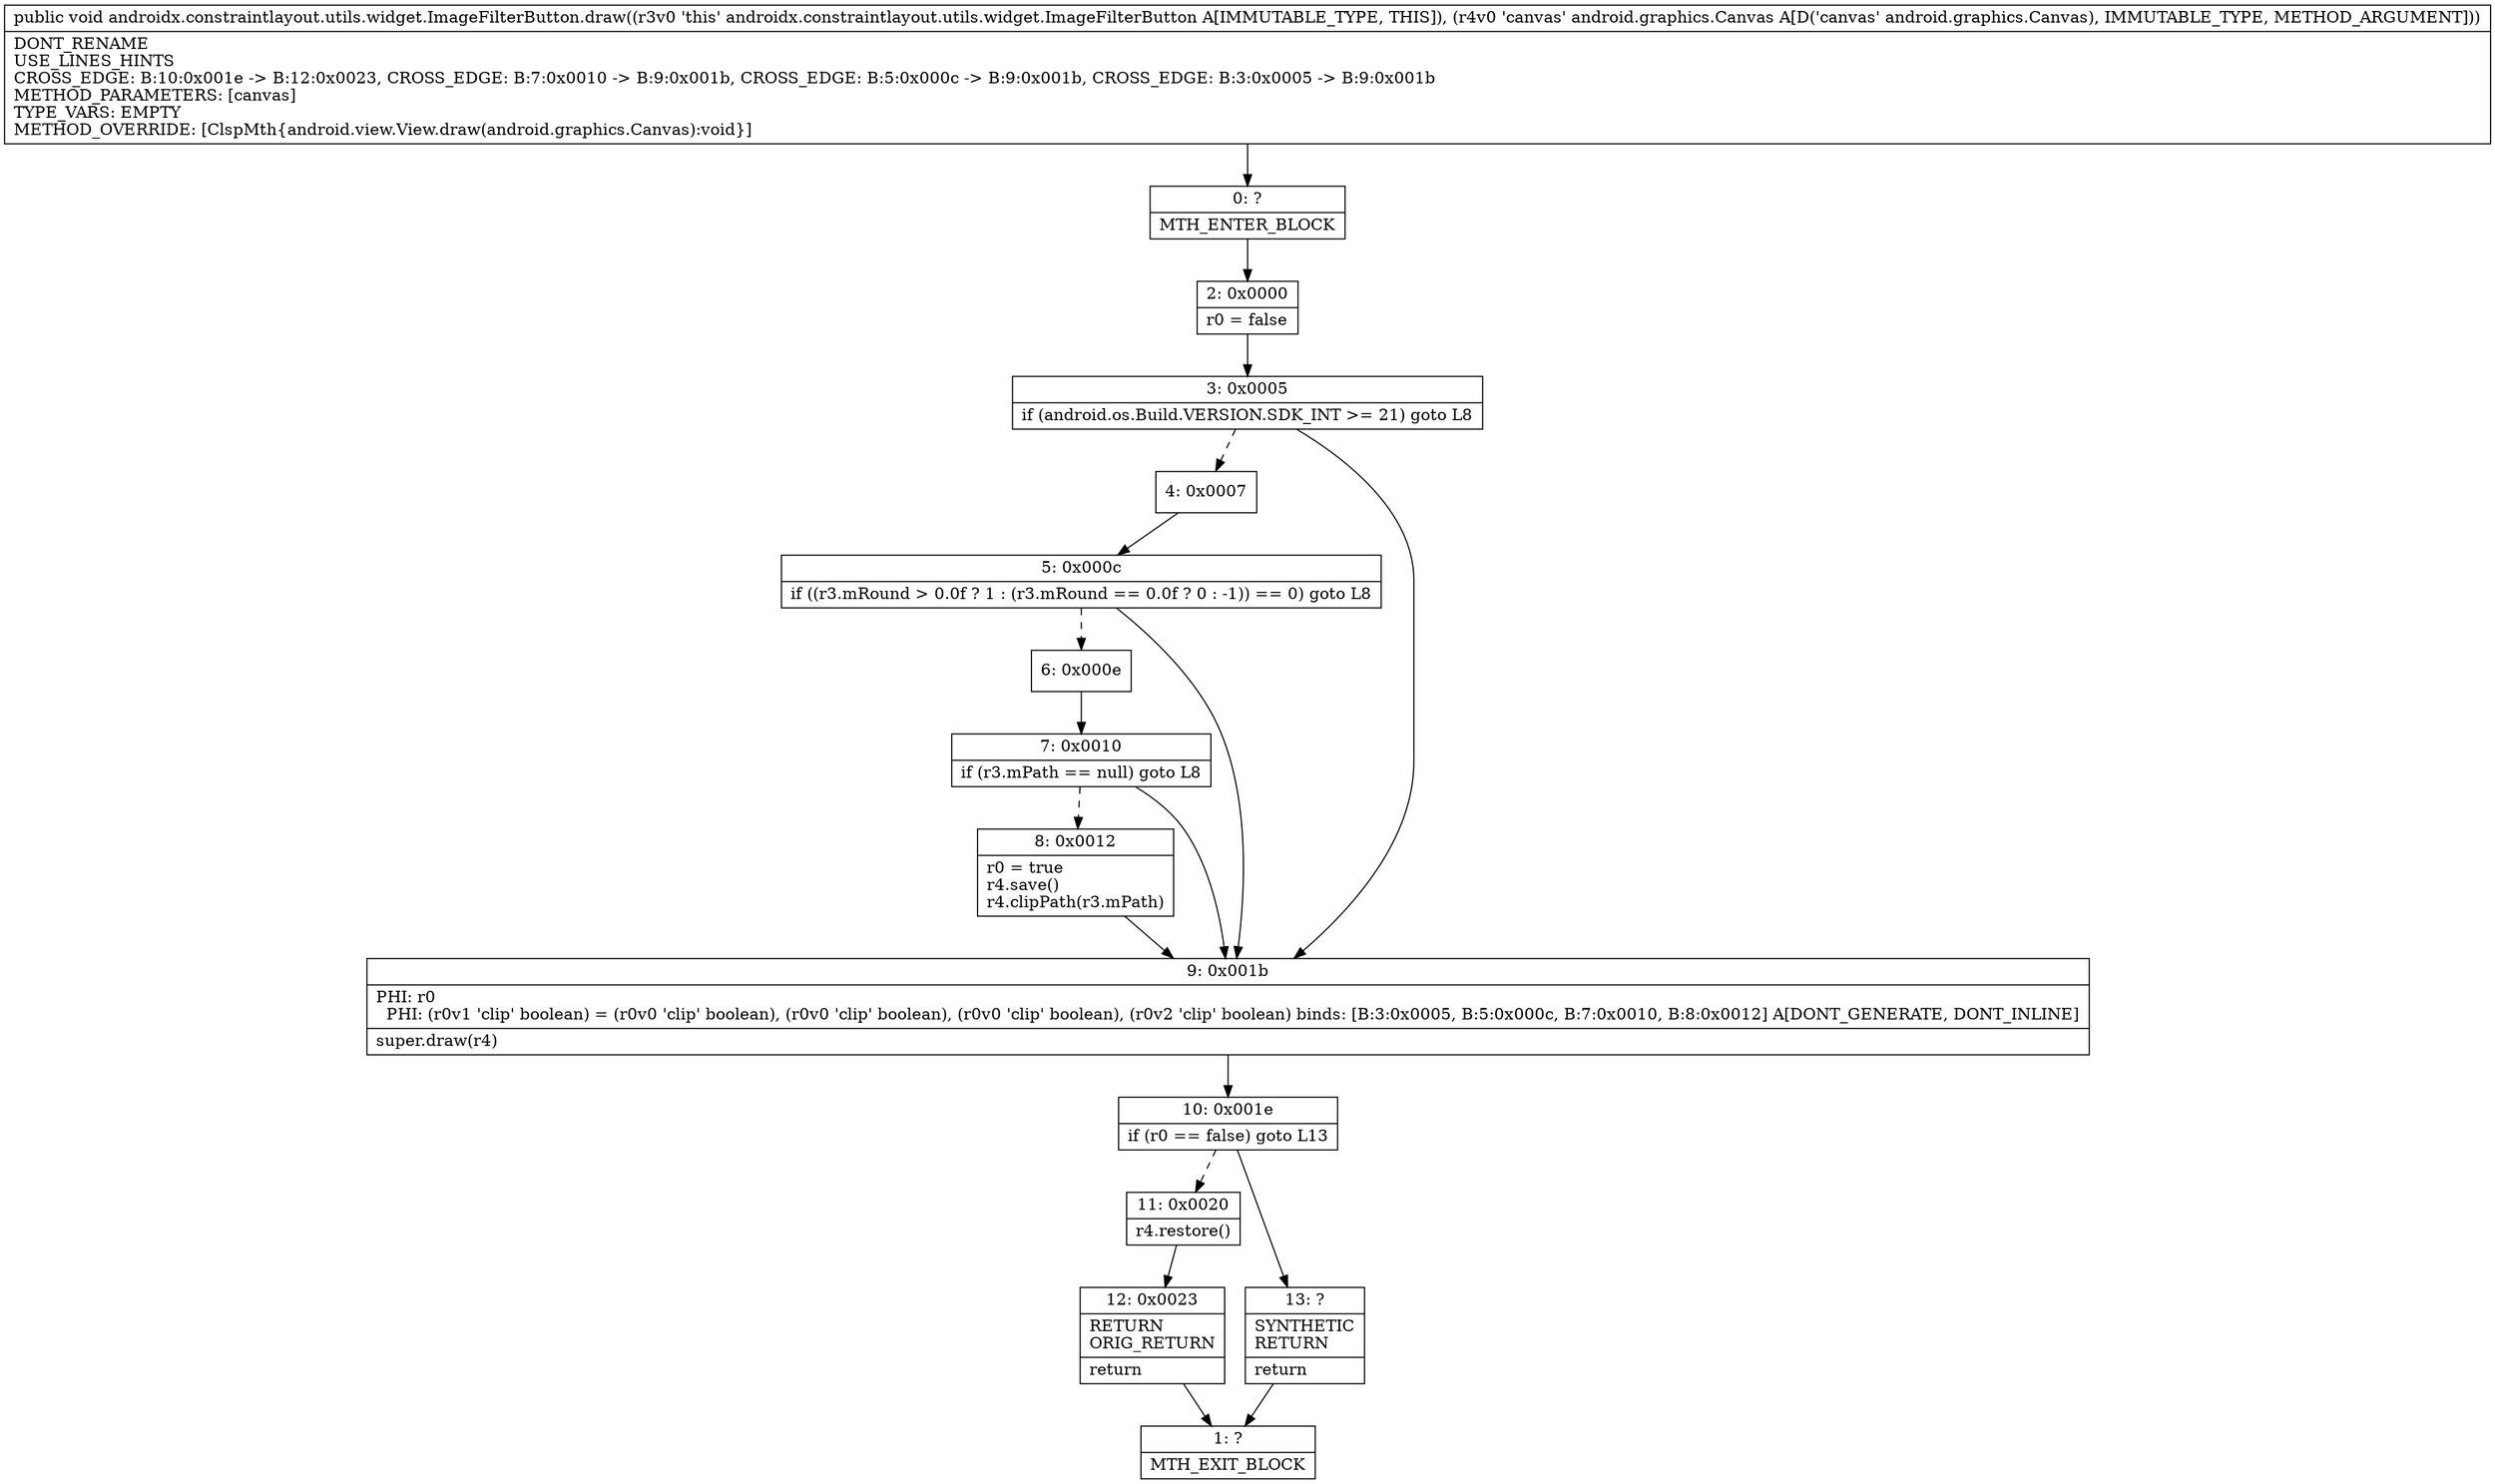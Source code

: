 digraph "CFG forandroidx.constraintlayout.utils.widget.ImageFilterButton.draw(Landroid\/graphics\/Canvas;)V" {
Node_0 [shape=record,label="{0\:\ ?|MTH_ENTER_BLOCK\l}"];
Node_2 [shape=record,label="{2\:\ 0x0000|r0 = false\l}"];
Node_3 [shape=record,label="{3\:\ 0x0005|if (android.os.Build.VERSION.SDK_INT \>= 21) goto L8\l}"];
Node_4 [shape=record,label="{4\:\ 0x0007}"];
Node_5 [shape=record,label="{5\:\ 0x000c|if ((r3.mRound \> 0.0f ? 1 : (r3.mRound == 0.0f ? 0 : \-1)) == 0) goto L8\l}"];
Node_6 [shape=record,label="{6\:\ 0x000e}"];
Node_7 [shape=record,label="{7\:\ 0x0010|if (r3.mPath == null) goto L8\l}"];
Node_8 [shape=record,label="{8\:\ 0x0012|r0 = true\lr4.save()\lr4.clipPath(r3.mPath)\l}"];
Node_9 [shape=record,label="{9\:\ 0x001b|PHI: r0 \l  PHI: (r0v1 'clip' boolean) = (r0v0 'clip' boolean), (r0v0 'clip' boolean), (r0v0 'clip' boolean), (r0v2 'clip' boolean) binds: [B:3:0x0005, B:5:0x000c, B:7:0x0010, B:8:0x0012] A[DONT_GENERATE, DONT_INLINE]\l|super.draw(r4)\l}"];
Node_10 [shape=record,label="{10\:\ 0x001e|if (r0 == false) goto L13\l}"];
Node_11 [shape=record,label="{11\:\ 0x0020|r4.restore()\l}"];
Node_12 [shape=record,label="{12\:\ 0x0023|RETURN\lORIG_RETURN\l|return\l}"];
Node_1 [shape=record,label="{1\:\ ?|MTH_EXIT_BLOCK\l}"];
Node_13 [shape=record,label="{13\:\ ?|SYNTHETIC\lRETURN\l|return\l}"];
MethodNode[shape=record,label="{public void androidx.constraintlayout.utils.widget.ImageFilterButton.draw((r3v0 'this' androidx.constraintlayout.utils.widget.ImageFilterButton A[IMMUTABLE_TYPE, THIS]), (r4v0 'canvas' android.graphics.Canvas A[D('canvas' android.graphics.Canvas), IMMUTABLE_TYPE, METHOD_ARGUMENT]))  | DONT_RENAME\lUSE_LINES_HINTS\lCROSS_EDGE: B:10:0x001e \-\> B:12:0x0023, CROSS_EDGE: B:7:0x0010 \-\> B:9:0x001b, CROSS_EDGE: B:5:0x000c \-\> B:9:0x001b, CROSS_EDGE: B:3:0x0005 \-\> B:9:0x001b\lMETHOD_PARAMETERS: [canvas]\lTYPE_VARS: EMPTY\lMETHOD_OVERRIDE: [ClspMth\{android.view.View.draw(android.graphics.Canvas):void\}]\l}"];
MethodNode -> Node_0;Node_0 -> Node_2;
Node_2 -> Node_3;
Node_3 -> Node_4[style=dashed];
Node_3 -> Node_9;
Node_4 -> Node_5;
Node_5 -> Node_6[style=dashed];
Node_5 -> Node_9;
Node_6 -> Node_7;
Node_7 -> Node_8[style=dashed];
Node_7 -> Node_9;
Node_8 -> Node_9;
Node_9 -> Node_10;
Node_10 -> Node_11[style=dashed];
Node_10 -> Node_13;
Node_11 -> Node_12;
Node_12 -> Node_1;
Node_13 -> Node_1;
}

